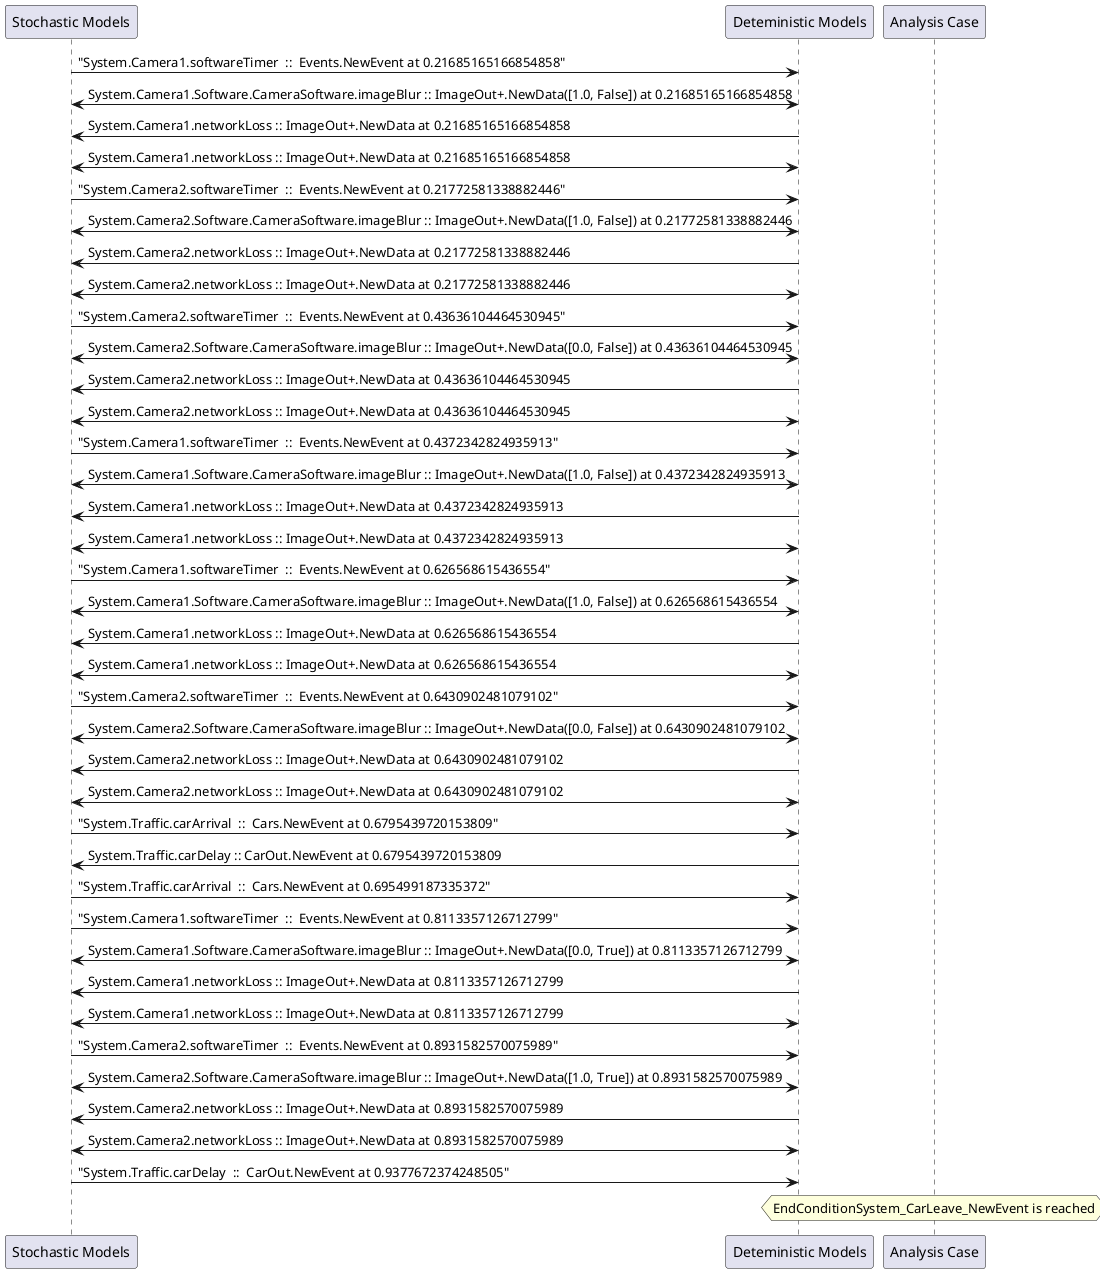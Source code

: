 
	@startuml
	participant "Stochastic Models" as stochmodel
	participant "Deteministic Models" as detmodel
	participant "Analysis Case" as analysis
	{1463_stop} stochmodel -> detmodel : "System.Camera1.softwareTimer  ::  Events.NewEvent at 0.21685165166854858"
detmodel <-> stochmodel : System.Camera1.Software.CameraSoftware.imageBlur :: ImageOut+.NewData([1.0, False]) at 0.21685165166854858
detmodel -> stochmodel : System.Camera1.networkLoss :: ImageOut+.NewData at 0.21685165166854858
detmodel <-> stochmodel : System.Camera1.networkLoss :: ImageOut+.NewData at 0.21685165166854858
{1479_stop} stochmodel -> detmodel : "System.Camera2.softwareTimer  ::  Events.NewEvent at 0.21772581338882446"
detmodel <-> stochmodel : System.Camera2.Software.CameraSoftware.imageBlur :: ImageOut+.NewData([1.0, False]) at 0.21772581338882446
detmodel -> stochmodel : System.Camera2.networkLoss :: ImageOut+.NewData at 0.21772581338882446
detmodel <-> stochmodel : System.Camera2.networkLoss :: ImageOut+.NewData at 0.21772581338882446
{1480_stop} stochmodel -> detmodel : "System.Camera2.softwareTimer  ::  Events.NewEvent at 0.43636104464530945"
detmodel <-> stochmodel : System.Camera2.Software.CameraSoftware.imageBlur :: ImageOut+.NewData([0.0, False]) at 0.43636104464530945
detmodel -> stochmodel : System.Camera2.networkLoss :: ImageOut+.NewData at 0.43636104464530945
detmodel <-> stochmodel : System.Camera2.networkLoss :: ImageOut+.NewData at 0.43636104464530945
{1464_stop} stochmodel -> detmodel : "System.Camera1.softwareTimer  ::  Events.NewEvent at 0.4372342824935913"
detmodel <-> stochmodel : System.Camera1.Software.CameraSoftware.imageBlur :: ImageOut+.NewData([1.0, False]) at 0.4372342824935913
detmodel -> stochmodel : System.Camera1.networkLoss :: ImageOut+.NewData at 0.4372342824935913
detmodel <-> stochmodel : System.Camera1.networkLoss :: ImageOut+.NewData at 0.4372342824935913
{1465_stop} stochmodel -> detmodel : "System.Camera1.softwareTimer  ::  Events.NewEvent at 0.626568615436554"
detmodel <-> stochmodel : System.Camera1.Software.CameraSoftware.imageBlur :: ImageOut+.NewData([1.0, False]) at 0.626568615436554
detmodel -> stochmodel : System.Camera1.networkLoss :: ImageOut+.NewData at 0.626568615436554
detmodel <-> stochmodel : System.Camera1.networkLoss :: ImageOut+.NewData at 0.626568615436554
{1481_stop} stochmodel -> detmodel : "System.Camera2.softwareTimer  ::  Events.NewEvent at 0.6430902481079102"
detmodel <-> stochmodel : System.Camera2.Software.CameraSoftware.imageBlur :: ImageOut+.NewData([0.0, False]) at 0.6430902481079102
detmodel -> stochmodel : System.Camera2.networkLoss :: ImageOut+.NewData at 0.6430902481079102
detmodel <-> stochmodel : System.Camera2.networkLoss :: ImageOut+.NewData at 0.6430902481079102
{1494_stop} stochmodel -> detmodel : "System.Traffic.carArrival  ::  Cars.NewEvent at 0.6795439720153809"
{1500_start} detmodel -> stochmodel : System.Traffic.carDelay :: CarOut.NewEvent at 0.6795439720153809
{1495_stop} stochmodel -> detmodel : "System.Traffic.carArrival  ::  Cars.NewEvent at 0.695499187335372"
{1466_stop} stochmodel -> detmodel : "System.Camera1.softwareTimer  ::  Events.NewEvent at 0.8113357126712799"
detmodel <-> stochmodel : System.Camera1.Software.CameraSoftware.imageBlur :: ImageOut+.NewData([0.0, True]) at 0.8113357126712799
detmodel -> stochmodel : System.Camera1.networkLoss :: ImageOut+.NewData at 0.8113357126712799
detmodel <-> stochmodel : System.Camera1.networkLoss :: ImageOut+.NewData at 0.8113357126712799
{1482_stop} stochmodel -> detmodel : "System.Camera2.softwareTimer  ::  Events.NewEvent at 0.8931582570075989"
detmodel <-> stochmodel : System.Camera2.Software.CameraSoftware.imageBlur :: ImageOut+.NewData([1.0, True]) at 0.8931582570075989
detmodel -> stochmodel : System.Camera2.networkLoss :: ImageOut+.NewData at 0.8931582570075989
detmodel <-> stochmodel : System.Camera2.networkLoss :: ImageOut+.NewData at 0.8931582570075989
{1500_stop} stochmodel -> detmodel : "System.Traffic.carDelay  ::  CarOut.NewEvent at 0.9377672374248505"
{1500_start} <-> {1500_stop} : delay
hnote over analysis 
EndConditionSystem_CarLeave_NewEvent is reached
endnote
@enduml